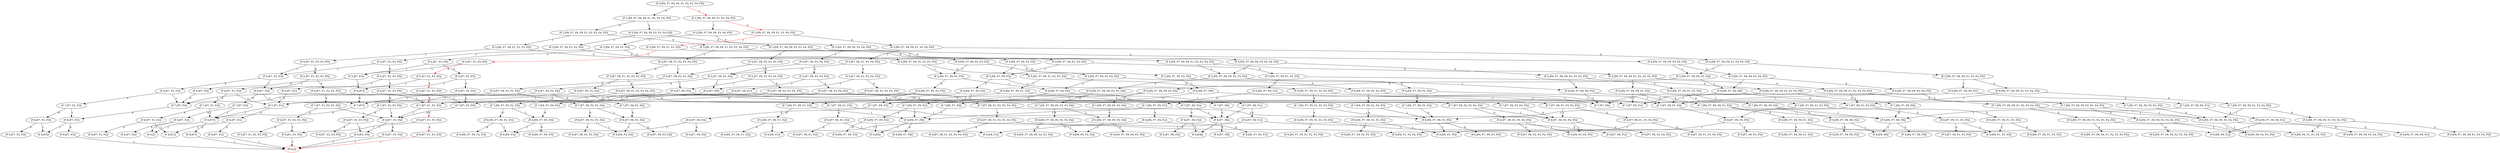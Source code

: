 strict digraph G {
  1 [ label="(P 0,[F6, F7, F8, F9, F1, F2, F3, F4, F5])" ];
  2 [ label="(P 1,[F6, F7, F8, F9, F1, F3, F4, F5])" ];
  3 [ label="(P 1,[F6, F7, F8, F9, F1, F2, F3, F4, F5])" ];
  4 [ label="(P 2,[F6, F7, F8, F9, F2, F3, F4, F5])" ];
  5 [ label="(P 2,[F6, F7, F8, F9, F1, F2, F3, F4, F5])" ];
  6 [ label="(P 3,[F6, F7, F9, F1, F2, F3, F5])" ];
  7 [ label="(P 3,[F6, F7, F8, F9, F1, F2, F3, F4, F5])" ];
  8 [ label="(P 4,[F7, F8, F1, F2, F3, F4, F5])" ];
  9 [ label="(P 4,[F6, F7, F8, F9, F1, F2, F3, F4, F5])" ];
  10 [ label="(P 5,[F6, F7, F8, F9, F2, F3, F4])" ];
  11 [ label="(P 5,[F6, F7, F8, F9, F1, F2, F3, F4, F5])" ];
  12 [ label="(P 6,[F6, F7, F8, F9, F1, F2])" ];
  13 [ label="(P 6,[F6, F7, F8, F9, F1, F2, F3, F4, F5])" ];
  14 [ label="(P 7,[F7, F9, F1, F3, F5])" ];
  15 [ label="(P 7,[F6, F7, F8, F9, F1, F2, F3, F4, F5])" ];
  16 [ label="(P 8,[F6, F7, F8, F9, F3, F4, F5])" ];
  17 [ label="(P 8,[F6, F7, F8, F9, F1, F2, F3, F4, F5])" ];
  18 [ label="(P 9,[F8, F9, F1, F3, F4, F5])" ];
  19 [ label="(P 9,[F6, F7, F8, F9, F1, F2, F3, F4, F5])" ];
  20 [ label="(P 2,[F6, F7, F8, F9, F3, F4, F5])" ];
  21 [ label="(P 2,[F6, F7, F8, F9, F1, F3, F4, F5])" ];
  22 [ label="(P 3,[F6, F7, F9, F1, F3, F5])" ];
  23 [ label="(P 3,[F6, F7, F8, F9, F1, F3, F4, F5])" ];
  24 [ label="(P 4,[F7, F8, F1, F3, F4, F5])" ];
  25 [ label="(P 4,[F6, F7, F8, F9, F1, F3, F4, F5])" ];
  26 [ label="(P 5,[F6, F7, F8, F9, F3, F4])" ];
  27 [ label="(P 5,[F6, F7, F8, F9, F1, F3, F4, F5])" ];
  28 [ label="(P 6,[F6, F7, F8, F9, F1])" ];
  29 [ label="(P 6,[F6, F7, F8, F9, F1, F3, F4, F5])" ];
  30 [ label="(P 7,[F6, F7, F8, F9, F1, F3, F4, F5])" ];
  31 [ label="(P 8,[F6, F7, F8, F9, F1, F3, F4, F5])" ];
  32 [ label="(P 9,[F6, F7, F8, F9, F1, F3, F4, F5])" ];
  33 [ label="(P 3,[F6, F7, F9, F2, F3, F5])" ];
  34 [ label="(P 3,[F6, F7, F8, F9, F2, F3, F4, F5])" ];
  35 [ label="(P 4,[F7, F8, F2, F3, F4, F5])" ];
  36 [ label="(P 4,[F6, F7, F8, F9, F2, F3, F4, F5])" ];
  37 [ label="(P 5,[F6, F7, F8, F9, F2, F3, F4, F5])" ];
  38 [ label="(P 6,[F6, F7, F8, F9, F2])" ];
  39 [ label="(P 6,[F6, F7, F8, F9, F2, F3, F4, F5])" ];
  40 [ label="(P 7,[F7, F9, F3, F5])" ];
  41 [ label="(P 7,[F6, F7, F8, F9, F2, F3, F4, F5])" ];
  42 [ label="(P 8,[F6, F7, F8, F9, F2, F3, F4, F5])" ];
  43 [ label="(P 9,[F8, F9, F3, F4, F5])" ];
  44 [ label="(P 9,[F6, F7, F8, F9, F2, F3, F4, F5])" ];
  45 [ label="(P 3,[F6, F7, F9, F3, F5])" ];
  46 [ label="(P 3,[F6, F7, F8, F9, F3, F4, F5])" ];
  47 [ label="(P 4,[F7, F8, F3, F4, F5])" ];
  48 [ label="(P 4,[F6, F7, F8, F9, F3, F4, F5])" ];
  49 [ label="(P 5,[F6, F7, F8, F9, F3, F4, F5])" ];
  50 [ label="(P 6,[F6, F7, F8, F9])" ];
  51 [ label="(P 6,[F6, F7, F8, F9, F3, F4, F5])" ];
  52 [ label="(P 7,[F6, F7, F8, F9, F3, F4, F5])" ];
  53 [ label="(P 9,[F6, F7, F8, F9, F3, F4, F5])" ];
  54 [ label="(P 4,[F7, F1, F2, F3, F5])" ];
  55 [ label="(P 4,[F6, F7, F9, F1, F2, F3, F5])" ];
  56 [ label="(P 5,[F6, F7, F9, F2, F3])" ];
  57 [ label="(P 5,[F6, F7, F9, F1, F2, F3, F5])" ];
  58 [ label="(P 6,[F6, F7, F9, F1, F2])" ];
  59 [ label="(P 6,[F6, F7, F9, F1, F2, F3, F5])" ];
  60 [ label="(P 7,[F6, F7, F9, F1, F2, F3, F5])" ];
  61 [ label="(P 8,[F6, F7, F9, F3, F5])" ];
  62 [ label="(P 8,[F6, F7, F9, F1, F2, F3, F5])" ];
  63 [ label="(P 9,[F9, F1, F3, F5])" ];
  64 [ label="(P 9,[F6, F7, F9, F1, F2, F3, F5])" ];
  65 [ label="(P 5,[F7, F8, F2, F3, F4])" ];
  66 [ label="(P 5,[F7, F8, F1, F2, F3, F4, F5])" ];
  67 [ label="(P 6,[F7, F8, F1, F2])" ];
  68 [ label="(P 6,[F7, F8, F1, F2, F3, F4, F5])" ];
  69 [ label="(P 7,[F7, F1, F3, F5])" ];
  70 [ label="(P 7,[F7, F8, F1, F2, F3, F4, F5])" ];
  71 [ label="(P 8,[F7, F8, F3, F4, F5])" ];
  72 [ label="(P 8,[F7, F8, F1, F2, F3, F4, F5])" ];
  73 [ label="(P 9,[F8, F1, F3, F4, F5])" ];
  74 [ label="(P 9,[F7, F8, F1, F2, F3, F4, F5])" ];
  75 [ label="(P 4,[F7, F1, F3, F5])" ];
  76 [ label="(P 4,[F6, F7, F9, F1, F3, F5])" ];
  77 [ label="(P 5,[F6, F7, F9, F3])" ];
  78 [ label="(P 5,[F6, F7, F9, F1, F3, F5])" ];
  79 [ label="(P 6,[F6, F7, F9, F1])" ];
  80 [ label="(P 6,[F6, F7, F9, F1, F3, F5])" ];
  81 [ label="(P 7,[F6, F7, F9, F1, F3, F5])" ];
  82 [ label="(P 8,[F6, F7, F9, F1, F3, F5])" ];
  83 [ label="(P 9,[F6, F7, F9, F1, F3, F5])" ];
  84 [ label="(P 5,[F7, F8, F3, F4])" ];
  85 [ label="(P 5,[F7, F8, F1, F3, F4, F5])" ];
  86 [ label="(P 4,[F7, F2, F3, F5])" ];
  87 [ label="(P 4,[F6, F7, F9, F2, F3, F5])" ];
  88 [ label="(P 6,[F7, F8, F1])" ];
  89 [ label="(P 6,[F7, F8, F1, F3, F4, F5])" ];
  90 [ label="(P 5,[F6, F7, F9, F2, F3, F5])" ];
  91 [ label="(P 7,[F7, F8, F1, F3, F4, F5])" ];
  92 [ label="(P 6,[F6, F7, F9, F2])" ];
  93 [ label="(P 6,[F6, F7, F9, F2, F3, F5])" ];
  94 [ label="(P 8,[F7, F8, F1, F3, F4, F5])" ];
  95 [ label="(P 7,[F6, F7, F9, F2, F3, F5])" ];
  96 [ label="(P 9,[F7, F8, F1, F3, F4, F5])" ];
  97 [ label="(P 8,[F6, F7, F9, F2, F3, F5])" ];
  98 [ label="(P 9,[F9, F3, F5])" ];
  99 [ label="(P 9,[F6, F7, F9, F2, F3, F5])" ];
  100 [ label="(P 5,[F7, F8, F2, F3, F4, F5])" ];
  101 [ label="(P 6,[F7, F8, F2])" ];
  102 [ label="(P 6,[F7, F8, F2, F3, F4, F5])" ];
  103 [ label="(P 7,[F7, F3, F5])" ];
  104 [ label="(P 7,[F7, F8, F2, F3, F4, F5])" ];
  105 [ label="(P 8,[F7, F8, F2, F3, F4, F5])" ];
  106 [ label="(P 9,[F8, F3, F4, F5])" ];
  107 [ label="(P 9,[F7, F8, F2, F3, F4, F5])" ];
  108 [ label="(P 6,[F6, F7, F8, F9, F2, F3, F4])" ];
  109 [ label="(P 7,[F7, F9, F3])" ];
  110 [ label="(P 7,[F6, F7, F8, F9, F2, F3, F4])" ];
  111 [ label="(P 8,[F6, F7, F8, F9, F3, F4])" ];
  112 [ label="(P 8,[F6, F7, F8, F9, F2, F3, F4])" ];
  113 [ label="(P 9,[F8, F9, F3, F4])" ];
  114 [ label="(P 9,[F6, F7, F8, F9, F2, F3, F4])" ];
  115 [ label="(P 4,[F7, F3, F5])" ];
  116 [ label="(P 4,[F6, F7, F9, F3, F5])" ];
  117 [ label="(P 5,[F6, F7, F9, F3, F5])" ];
  118 [ label="(P 6,[F6, F7, F9])" ];
  119 [ label="(P 6,[F6, F7, F9, F3, F5])" ];
  120 [ label="(P 7,[F6, F7, F9, F3, F5])" ];
  121 [ label="(P 9,[F6, F7, F9, F3, F5])" ];
  122 [ label="(P 5,[F7, F8, F3, F4, F5])" ];
  123 [ label="(P 6,[F7, F8])" ];
  124 [ label="(P 6,[F7, F8, F3, F4, F5])" ];
  125 [ label="(P 7,[F7, F8, F3, F4, F5])" ];
  126 [ label="(P 9,[F7, F8, F3, F4, F5])" ];
  127 [ label="(P 5,[F7, F2, F3])" ];
  128 [ label="(P 5,[F7, F1, F2, F3, F5])" ];
  129 [ label="(P 6,[F7, F1, F2])" ];
  130 [ label="(P 6,[F7, F1, F2, F3, F5])" ];
  131 [ label="(P 7,[F7, F1, F2, F3, F5])" ];
  132 [ label="(P 8,[F7, F3, F5])" ];
  133 [ label="(P 8,[F7, F1, F2, F3, F5])" ];
  134 [ label="(P 9,[F1, F3, F5])" ];
  135 [ label="(P 9,[F7, F1, F2, F3, F5])" ];
  136 [ label="(P 6,[F6, F7, F8, F9, F3, F4])" ];
  137 [ label="(P 7,[F6, F7, F8, F9, F3, F4])" ];
  138 [ label="(P 9,[F6, F7, F8, F9, F3, F4])" ];
  139 [ label="(P 5,[F7, F3])" ];
  140 [ label="(P 5,[F7, F1, F3, F5])" ];
  141 [ label="(P 6,[F7, F1])" ];
  142 [ label="(P 6,[F7, F1, F3, F5])" ];
  143 [ label="(P 8,[F7, F1, F3, F5])" ];
  144 [ label="(P 9,[F7, F1, F3, F5])" ];
  145 [ color="red" label="(P10,[])" ];
  146 [ label="(P 5,[F7, F2, F3, F5])" ];
  147 [ label="(P 6,[F7, F2])" ];
  148 [ label="(P 6,[F7, F2, F3, F5])" ];
  149 [ label="(P 7,[F7, F2, F3, F5])" ];
  150 [ label="(P 8,[F7, F2, F3, F5])" ];
  151 [ label="(P 9,[F3, F5])" ];
  152 [ label="(P 9,[F7, F2, F3, F5])" ];
  153 [ label="(P 7,[F7, F9, F1])" ];
  154 [ label="(P 7,[F6, F7, F8, F9, F1, F2])" ];
  155 [ label="(P 8,[F6, F7, F8, F9])" ];
  156 [ label="(P 8,[F6, F7, F8, F9, F1, F2])" ];
  157 [ label="(P 9,[F8, F9, F1])" ];
  158 [ label="(P 9,[F6, F7, F8, F9, F1, F2])" ];
  159 [ label="(P 6,[F6, F7, F9, F2, F3])" ];
  160 [ label="(P 7,[F6, F7, F9, F2, F3])" ];
  161 [ label="(P 8,[F6, F7, F9, F3])" ];
  162 [ label="(P 8,[F6, F7, F9, F2, F3])" ];
  163 [ label="(P 9,[F9, F3])" ];
  164 [ label="(P 9,[F6, F7, F9, F2, F3])" ];
  165 [ label="(P 6,[F7, F8, F2, F3, F4])" ];
  166 [ label="(P 7,[F7, F3])" ];
  167 [ label="(P 7,[F7, F8, F2, F3, F4])" ];
  168 [ label="(P 8,[F7, F8, F3, F4])" ];
  169 [ label="(P 8,[F7, F8, F2, F3, F4])" ];
  170 [ label="(P 9,[F8, F3, F4])" ];
  171 [ label="(P 9,[F7, F8, F2, F3, F4])" ];
  172 [ label="(P 5,[F7, F3, F5])" ];
  173 [ label="(P 6,[F7])" ];
  174 [ label="(P 6,[F7, F3, F5])" ];
  175 [ label="(P 9,[F7, F3, F5])" ];
  176 [ label="(P 7,[F6, F7, F8, F9, F1])" ];
  177 [ label="(P 8,[F6, F7, F8, F9, F1])" ];
  178 [ label="(P 9,[F6, F7, F8, F9, F1])" ];
  179 [ label="(P 7,[F7, F9])" ];
  180 [ label="(P 7,[F6, F7, F8, F9, F2])" ];
  181 [ label="(P 8,[F6, F7, F8, F9, F2])" ];
  182 [ label="(P 9,[F8, F9])" ];
  183 [ label="(P 9,[F6, F7, F8, F9, F2])" ];
  184 [ label="(P 6,[F6, F7, F9, F3])" ];
  185 [ label="(P 7,[F6, F7, F9, F3])" ];
  186 [ label="(P 9,[F6, F7, F9, F3])" ];
  187 [ label="(P 6,[F7, F8, F3, F4])" ];
  188 [ label="(P 7,[F7, F8, F3, F4])" ];
  189 [ label="(P 9,[F7, F8, F3, F4])" ];
  190 [ label="(P 7,[F6, F7, F8, F9])" ];
  191 [ label="(P 9,[F6, F7, F8, F9])" ];
  192 [ label="(P 8,[F7, F9, F3, F5])" ];
  193 [ label="(P 8,[F7, F9, F1, F3, F5])" ];
  194 [ label="(P 9,[F7, F9, F1, F3, F5])" ];
  195 [ label="(P 7,[F6, F7, F9, F1, F2])" ];
  196 [ label="(P 8,[F6, F7, F9])" ];
  197 [ label="(P 8,[F6, F7, F9, F1, F2])" ];
  198 [ label="(P 9,[F9, F1])" ];
  199 [ label="(P 9,[F6, F7, F9, F1, F2])" ];
  200 [ label="(P 7,[F7, F1])" ];
  201 [ label="(P 7,[F7, F8, F1, F2])" ];
  202 [ label="(P 8,[F7, F8])" ];
  203 [ label="(P 8,[F7, F8, F1, F2])" ];
  204 [ label="(P 9,[F8, F1])" ];
  205 [ label="(P 9,[F7, F8, F1, F2])" ];
  206 [ label="(P 6,[F7, F2, F3])" ];
  207 [ label="(P 7,[F7, F2, F3])" ];
  208 [ label="(P 8,[F7, F3])" ];
  209 [ label="(P 8,[F7, F2, F3])" ];
  210 [ label="(P 9,[F3])" ];
  211 [ label="(P 9,[F7, F2, F3])" ];
  212 [ label="(P 9,[F7, F9, F3, F5])" ];
  213 [ label="(P 7,[F6, F7, F9, F1])" ];
  214 [ label="(P 8,[F6, F7, F9, F1])" ];
  215 [ label="(P 9,[F6, F7, F9, F1])" ];
  216 [ label="(P 7,[F6, F7, F9, F2])" ];
  217 [ label="(P 7,[F7, F8, F1])" ];
  218 [ label="(P 8,[F6, F7, F9, F2])" ];
  219 [ label="(P 8,[F7, F8, F1])" ];
  220 [ label="(P 9,[F9])" ];
  221 [ label="(P 9,[F6, F7, F9, F2])" ];
  222 [ label="(P 9,[F7, F8, F1])" ];
  223 [ label="(P 7,[F7])" ];
  224 [ label="(P 7,[F7, F8, F2])" ];
  225 [ label="(P 8,[F7, F8, F2])" ];
  226 [ label="(P 9,[F8])" ];
  227 [ label="(P 9,[F7, F8, F2])" ];
  228 [ label="(P 6,[F7, F3])" ];
  229 [ label="(P 9,[F7, F3])" ];
  230 [ label="(P 7,[F6, F7, F9])" ];
  231 [ label="(P 9,[F6, F7, F9])" ];
  232 [ label="(P 7,[F7, F8])" ];
  233 [ label="(P 9,[F7, F8])" ];
  234 [ label="(P 7,[F7, F1, F2])" ];
  235 [ label="(P 8,[F7])" ];
  236 [ label="(P 8,[F7, F1, F2])" ];
  237 [ label="(P 9,[F1])" ];
  238 [ label="(P 9,[F7, F1, F2])" ];
  239 [ label="(P 8,[F7, F1])" ];
  240 [ label="(P 9,[F7, F1])" ];
  241 [ label="(P 7,[F7, F2])" ];
  242 [ label="(P 8,[F7, F2])" ];
  243 [ label="(P 9,[])" ];
  244 [ label="(P 9,[F7, F2])" ];
  245 [ label="(P 8,[F7, F9, F3])" ];
  246 [ label="(P 9,[F7, F9, F3])" ];
  247 [ label="(P 9,[F7])" ];
  1 -> 2 [ color="red" label="1" ];
  1 -> 3 [ label="0" ];
  3 -> 4 [ label="1" ];
  3 -> 5 [ label="0" ];
  5 -> 6 [ label="1" ];
  5 -> 7 [ label="0" ];
  7 -> 8 [ label="1" ];
  7 -> 9 [ label="0" ];
  9 -> 10 [ label="1" ];
  9 -> 11 [ label="0" ];
  11 -> 12 [ label="1" ];
  11 -> 13 [ label="0" ];
  13 -> 14 [ label="1" ];
  13 -> 15 [ label="0" ];
  15 -> 16 [ label="1" ];
  15 -> 17 [ label="0" ];
  17 -> 18 [ label="1" ];
  17 -> 19 [ label="0" ];
  2 -> 20 [ label="1" ];
  2 -> 21 [ color="red" label="0" ];
  21 -> 22 [ color="red" label="1" ];
  21 -> 23 [ label="0" ];
  23 -> 24 [ label="1" ];
  23 -> 25 [ label="0" ];
  25 -> 26 [ label="1" ];
  25 -> 27 [ label="0" ];
  27 -> 28 [ label="1" ];
  27 -> 29 [ label="0" ];
  29 -> 14 [ label="1" ];
  29 -> 30 [ label="0" ];
  30 -> 16 [ label="1" ];
  30 -> 31 [ label="0" ];
  31 -> 18 [ label="1" ];
  31 -> 32 [ label="0" ];
  4 -> 33 [ label="1" ];
  4 -> 34 [ label="0" ];
  34 -> 35 [ label="1" ];
  34 -> 36 [ label="0" ];
  36 -> 10 [ label="1" ];
  36 -> 37 [ label="0" ];
  37 -> 38 [ label="1" ];
  37 -> 39 [ label="0" ];
  39 -> 40 [ label="1" ];
  39 -> 41 [ label="0" ];
  41 -> 16 [ label="1" ];
  41 -> 42 [ label="0" ];
  42 -> 43 [ label="1" ];
  42 -> 44 [ label="0" ];
  20 -> 45 [ label="1" ];
  20 -> 46 [ label="0" ];
  46 -> 47 [ label="1" ];
  46 -> 48 [ label="0" ];
  48 -> 26 [ label="1" ];
  48 -> 49 [ label="0" ];
  49 -> 50 [ label="1" ];
  49 -> 51 [ label="0" ];
  51 -> 40 [ label="1" ];
  51 -> 52 [ label="0" ];
  52 -> 16 [ label="0" ];
  16 -> 43 [ label="1" ];
  16 -> 53 [ label="0" ];
  6 -> 54 [ label="1" ];
  6 -> 55 [ label="0" ];
  55 -> 56 [ label="1" ];
  55 -> 57 [ label="0" ];
  57 -> 58 [ label="1" ];
  57 -> 59 [ label="0" ];
  59 -> 14 [ label="1" ];
  59 -> 60 [ label="0" ];
  60 -> 61 [ label="1" ];
  60 -> 62 [ label="0" ];
  62 -> 63 [ label="1" ];
  62 -> 64 [ label="0" ];
  8 -> 65 [ label="1" ];
  8 -> 66 [ label="0" ];
  66 -> 67 [ label="1" ];
  66 -> 68 [ label="0" ];
  68 -> 69 [ label="1" ];
  68 -> 70 [ label="0" ];
  70 -> 71 [ label="1" ];
  70 -> 72 [ label="0" ];
  72 -> 73 [ label="1" ];
  72 -> 74 [ label="0" ];
  22 -> 75 [ color="red" label="1" ];
  22 -> 76 [ label="0" ];
  76 -> 77 [ label="1" ];
  76 -> 78 [ label="0" ];
  78 -> 79 [ label="1" ];
  78 -> 80 [ label="0" ];
  80 -> 14 [ label="1" ];
  80 -> 81 [ label="0" ];
  81 -> 61 [ label="1" ];
  81 -> 82 [ label="0" ];
  82 -> 63 [ label="1" ];
  82 -> 83 [ label="0" ];
  24 -> 84 [ label="1" ];
  24 -> 85 [ label="0" ];
  33 -> 86 [ label="1" ];
  33 -> 87 [ label="0" ];
  85 -> 88 [ label="1" ];
  85 -> 89 [ label="0" ];
  87 -> 56 [ label="1" ];
  87 -> 90 [ label="0" ];
  89 -> 69 [ label="1" ];
  89 -> 91 [ label="0" ];
  90 -> 92 [ label="1" ];
  90 -> 93 [ label="0" ];
  91 -> 71 [ label="1" ];
  91 -> 94 [ label="0" ];
  93 -> 40 [ label="1" ];
  93 -> 95 [ label="0" ];
  94 -> 73 [ label="1" ];
  94 -> 96 [ label="0" ];
  95 -> 61 [ label="1" ];
  95 -> 97 [ label="0" ];
  97 -> 98 [ label="1" ];
  97 -> 99 [ label="0" ];
  35 -> 65 [ label="1" ];
  35 -> 100 [ label="0" ];
  100 -> 101 [ label="1" ];
  100 -> 102 [ label="0" ];
  102 -> 103 [ label="1" ];
  102 -> 104 [ label="0" ];
  104 -> 71 [ label="1" ];
  104 -> 105 [ label="0" ];
  105 -> 106 [ label="1" ];
  105 -> 107 [ label="0" ];
  10 -> 38 [ label="1" ];
  10 -> 108 [ label="0" ];
  108 -> 109 [ label="1" ];
  108 -> 110 [ label="0" ];
  110 -> 111 [ label="1" ];
  110 -> 112 [ label="0" ];
  112 -> 113 [ label="1" ];
  112 -> 114 [ label="0" ];
  45 -> 115 [ label="1" ];
  45 -> 116 [ label="0" ];
  116 -> 77 [ label="1" ];
  116 -> 117 [ label="0" ];
  117 -> 118 [ label="1" ];
  117 -> 119 [ label="0" ];
  119 -> 40 [ label="1" ];
  119 -> 120 [ label="0" ];
  120 -> 61 [ label="0" ];
  61 -> 98 [ label="1" ];
  61 -> 121 [ label="0" ];
  47 -> 84 [ label="1" ];
  47 -> 122 [ label="0" ];
  122 -> 123 [ label="1" ];
  122 -> 124 [ label="0" ];
  124 -> 103 [ label="1" ];
  124 -> 125 [ label="0" ];
  125 -> 71 [ label="0" ];
  71 -> 106 [ label="1" ];
  71 -> 126 [ label="0" ];
  54 -> 127 [ label="1" ];
  54 -> 128 [ label="0" ];
  128 -> 129 [ label="1" ];
  128 -> 130 [ label="0" ];
  130 -> 69 [ label="1" ];
  130 -> 131 [ label="0" ];
  131 -> 132 [ label="1" ];
  131 -> 133 [ label="0" ];
  133 -> 134 [ label="1" ];
  133 -> 135 [ label="0" ];
  26 -> 50 [ label="1" ];
  26 -> 136 [ label="0" ];
  136 -> 109 [ label="1" ];
  136 -> 137 [ label="0" ];
  137 -> 111 [ label="0" ];
  111 -> 113 [ label="1" ];
  111 -> 138 [ label="0" ];
  75 -> 139 [ label="1" ];
  75 -> 140 [ color="red" label="0" ];
  140 -> 141 [ label="1" ];
  140 -> 142 [ color="red" label="0" ];
  142 -> 69 [ color="red" label="0" ];
  69 -> 132 [ label="1" ];
  69 -> 143 [ color="red" label="0" ];
  143 -> 134 [ label="1" ];
  143 -> 144 [ color="red" label="0" ];
  144 -> 145 [ color="red" label="1" ];
  86 -> 127 [ label="1" ];
  86 -> 146 [ label="0" ];
  146 -> 147 [ label="1" ];
  146 -> 148 [ label="0" ];
  148 -> 103 [ label="1" ];
  148 -> 149 [ label="0" ];
  149 -> 132 [ label="1" ];
  149 -> 150 [ label="0" ];
  150 -> 151 [ label="1" ];
  150 -> 152 [ label="0" ];
  12 -> 153 [ label="1" ];
  12 -> 154 [ label="0" ];
  154 -> 155 [ label="1" ];
  154 -> 156 [ label="0" ];
  156 -> 157 [ label="1" ];
  156 -> 158 [ label="0" ];
  56 -> 92 [ label="1" ];
  56 -> 159 [ label="0" ];
  159 -> 109 [ label="1" ];
  159 -> 160 [ label="0" ];
  160 -> 161 [ label="1" ];
  160 -> 162 [ label="0" ];
  162 -> 163 [ label="1" ];
  162 -> 164 [ label="0" ];
  65 -> 101 [ label="1" ];
  65 -> 165 [ label="0" ];
  165 -> 166 [ label="1" ];
  165 -> 167 [ label="0" ];
  167 -> 168 [ label="1" ];
  167 -> 169 [ label="0" ];
  169 -> 170 [ label="1" ];
  169 -> 171 [ label="0" ];
  115 -> 139 [ label="1" ];
  115 -> 172 [ label="0" ];
  172 -> 173 [ label="1" ];
  172 -> 174 [ label="0" ];
  174 -> 103 [ label="0" ];
  103 -> 132 [ label="0" ];
  132 -> 151 [ label="1" ];
  132 -> 175 [ label="0" ];
  175 -> 145 [ label="1" ];
  28 -> 153 [ label="1" ];
  28 -> 176 [ label="0" ];
  176 -> 155 [ label="1" ];
  176 -> 177 [ label="0" ];
  177 -> 157 [ label="1" ];
  177 -> 178 [ label="0" ];
  38 -> 179 [ label="1" ];
  38 -> 180 [ label="0" ];
  180 -> 155 [ label="1" ];
  180 -> 181 [ label="0" ];
  181 -> 182 [ label="1" ];
  181 -> 183 [ label="0" ];
  77 -> 118 [ label="1" ];
  77 -> 184 [ label="0" ];
  184 -> 109 [ label="1" ];
  184 -> 185 [ label="0" ];
  185 -> 161 [ label="0" ];
  161 -> 163 [ label="1" ];
  161 -> 186 [ label="0" ];
  84 -> 123 [ label="1" ];
  84 -> 187 [ label="0" ];
  187 -> 166 [ label="1" ];
  187 -> 188 [ label="0" ];
  188 -> 168 [ label="0" ];
  168 -> 170 [ label="1" ];
  168 -> 189 [ label="0" ];
  50 -> 179 [ label="1" ];
  50 -> 190 [ label="0" ];
  190 -> 155 [ label="0" ];
  155 -> 182 [ label="1" ];
  155 -> 191 [ label="0" ];
  14 -> 192 [ label="1" ];
  14 -> 193 [ label="0" ];
  193 -> 63 [ label="1" ];
  193 -> 194 [ label="0" ];
  58 -> 153 [ label="1" ];
  58 -> 195 [ label="0" ];
  195 -> 196 [ label="1" ];
  195 -> 197 [ label="0" ];
  197 -> 198 [ label="1" ];
  197 -> 199 [ label="0" ];
  67 -> 200 [ label="1" ];
  67 -> 201 [ label="0" ];
  201 -> 202 [ label="1" ];
  201 -> 203 [ label="0" ];
  203 -> 204 [ label="1" ];
  203 -> 205 [ label="0" ];
  127 -> 147 [ label="1" ];
  127 -> 206 [ label="0" ];
  206 -> 166 [ label="1" ];
  206 -> 207 [ label="0" ];
  207 -> 208 [ label="1" ];
  207 -> 209 [ label="0" ];
  209 -> 210 [ label="1" ];
  209 -> 211 [ label="0" ];
  40 -> 192 [ label="0" ];
  192 -> 98 [ label="1" ];
  192 -> 212 [ label="0" ];
  79 -> 153 [ label="1" ];
  79 -> 213 [ label="0" ];
  213 -> 196 [ label="1" ];
  213 -> 214 [ label="0" ];
  214 -> 198 [ label="1" ];
  214 -> 215 [ label="0" ];
  92 -> 179 [ label="1" ];
  92 -> 216 [ label="0" ];
  88 -> 200 [ label="1" ];
  88 -> 217 [ label="0" ];
  216 -> 196 [ label="1" ];
  216 -> 218 [ label="0" ];
  217 -> 202 [ label="1" ];
  217 -> 219 [ label="0" ];
  218 -> 220 [ label="1" ];
  218 -> 221 [ label="0" ];
  219 -> 204 [ label="1" ];
  219 -> 222 [ label="0" ];
  101 -> 223 [ label="1" ];
  101 -> 224 [ label="0" ];
  224 -> 202 [ label="1" ];
  224 -> 225 [ label="0" ];
  225 -> 226 [ label="1" ];
  225 -> 227 [ label="0" ];
  139 -> 173 [ label="1" ];
  139 -> 228 [ label="0" ];
  228 -> 166 [ label="0" ];
  166 -> 208 [ label="0" ];
  208 -> 210 [ label="1" ];
  208 -> 229 [ label="0" ];
  229 -> 145 [ label="1" ];
  118 -> 179 [ label="1" ];
  118 -> 230 [ label="0" ];
  230 -> 196 [ label="0" ];
  196 -> 220 [ label="1" ];
  196 -> 231 [ label="0" ];
  123 -> 223 [ label="1" ];
  123 -> 232 [ label="0" ];
  232 -> 202 [ label="0" ];
  202 -> 226 [ label="1" ];
  202 -> 233 [ label="0" ];
  129 -> 200 [ label="1" ];
  129 -> 234 [ label="0" ];
  234 -> 235 [ label="1" ];
  234 -> 236 [ label="0" ];
  236 -> 237 [ label="1" ];
  236 -> 238 [ label="0" ];
  134 -> 145 [ label="1" ];
  141 -> 200 [ label="0" ];
  200 -> 235 [ label="1" ];
  200 -> 239 [ label="0" ];
  239 -> 237 [ label="1" ];
  239 -> 240 [ label="0" ];
  240 -> 145 [ label="1" ];
  147 -> 223 [ label="1" ];
  147 -> 241 [ label="0" ];
  241 -> 235 [ label="1" ];
  241 -> 242 [ label="0" ];
  242 -> 243 [ label="1" ];
  242 -> 244 [ label="0" ];
  151 -> 145 [ label="1" ];
  109 -> 245 [ label="0" ];
  245 -> 163 [ label="1" ];
  245 -> 246 [ label="0" ];
  173 -> 223 [ label="0" ];
  223 -> 235 [ label="0" ];
  235 -> 243 [ label="1" ];
  235 -> 247 [ label="0" ];
  247 -> 145 [ label="1" ];
}
